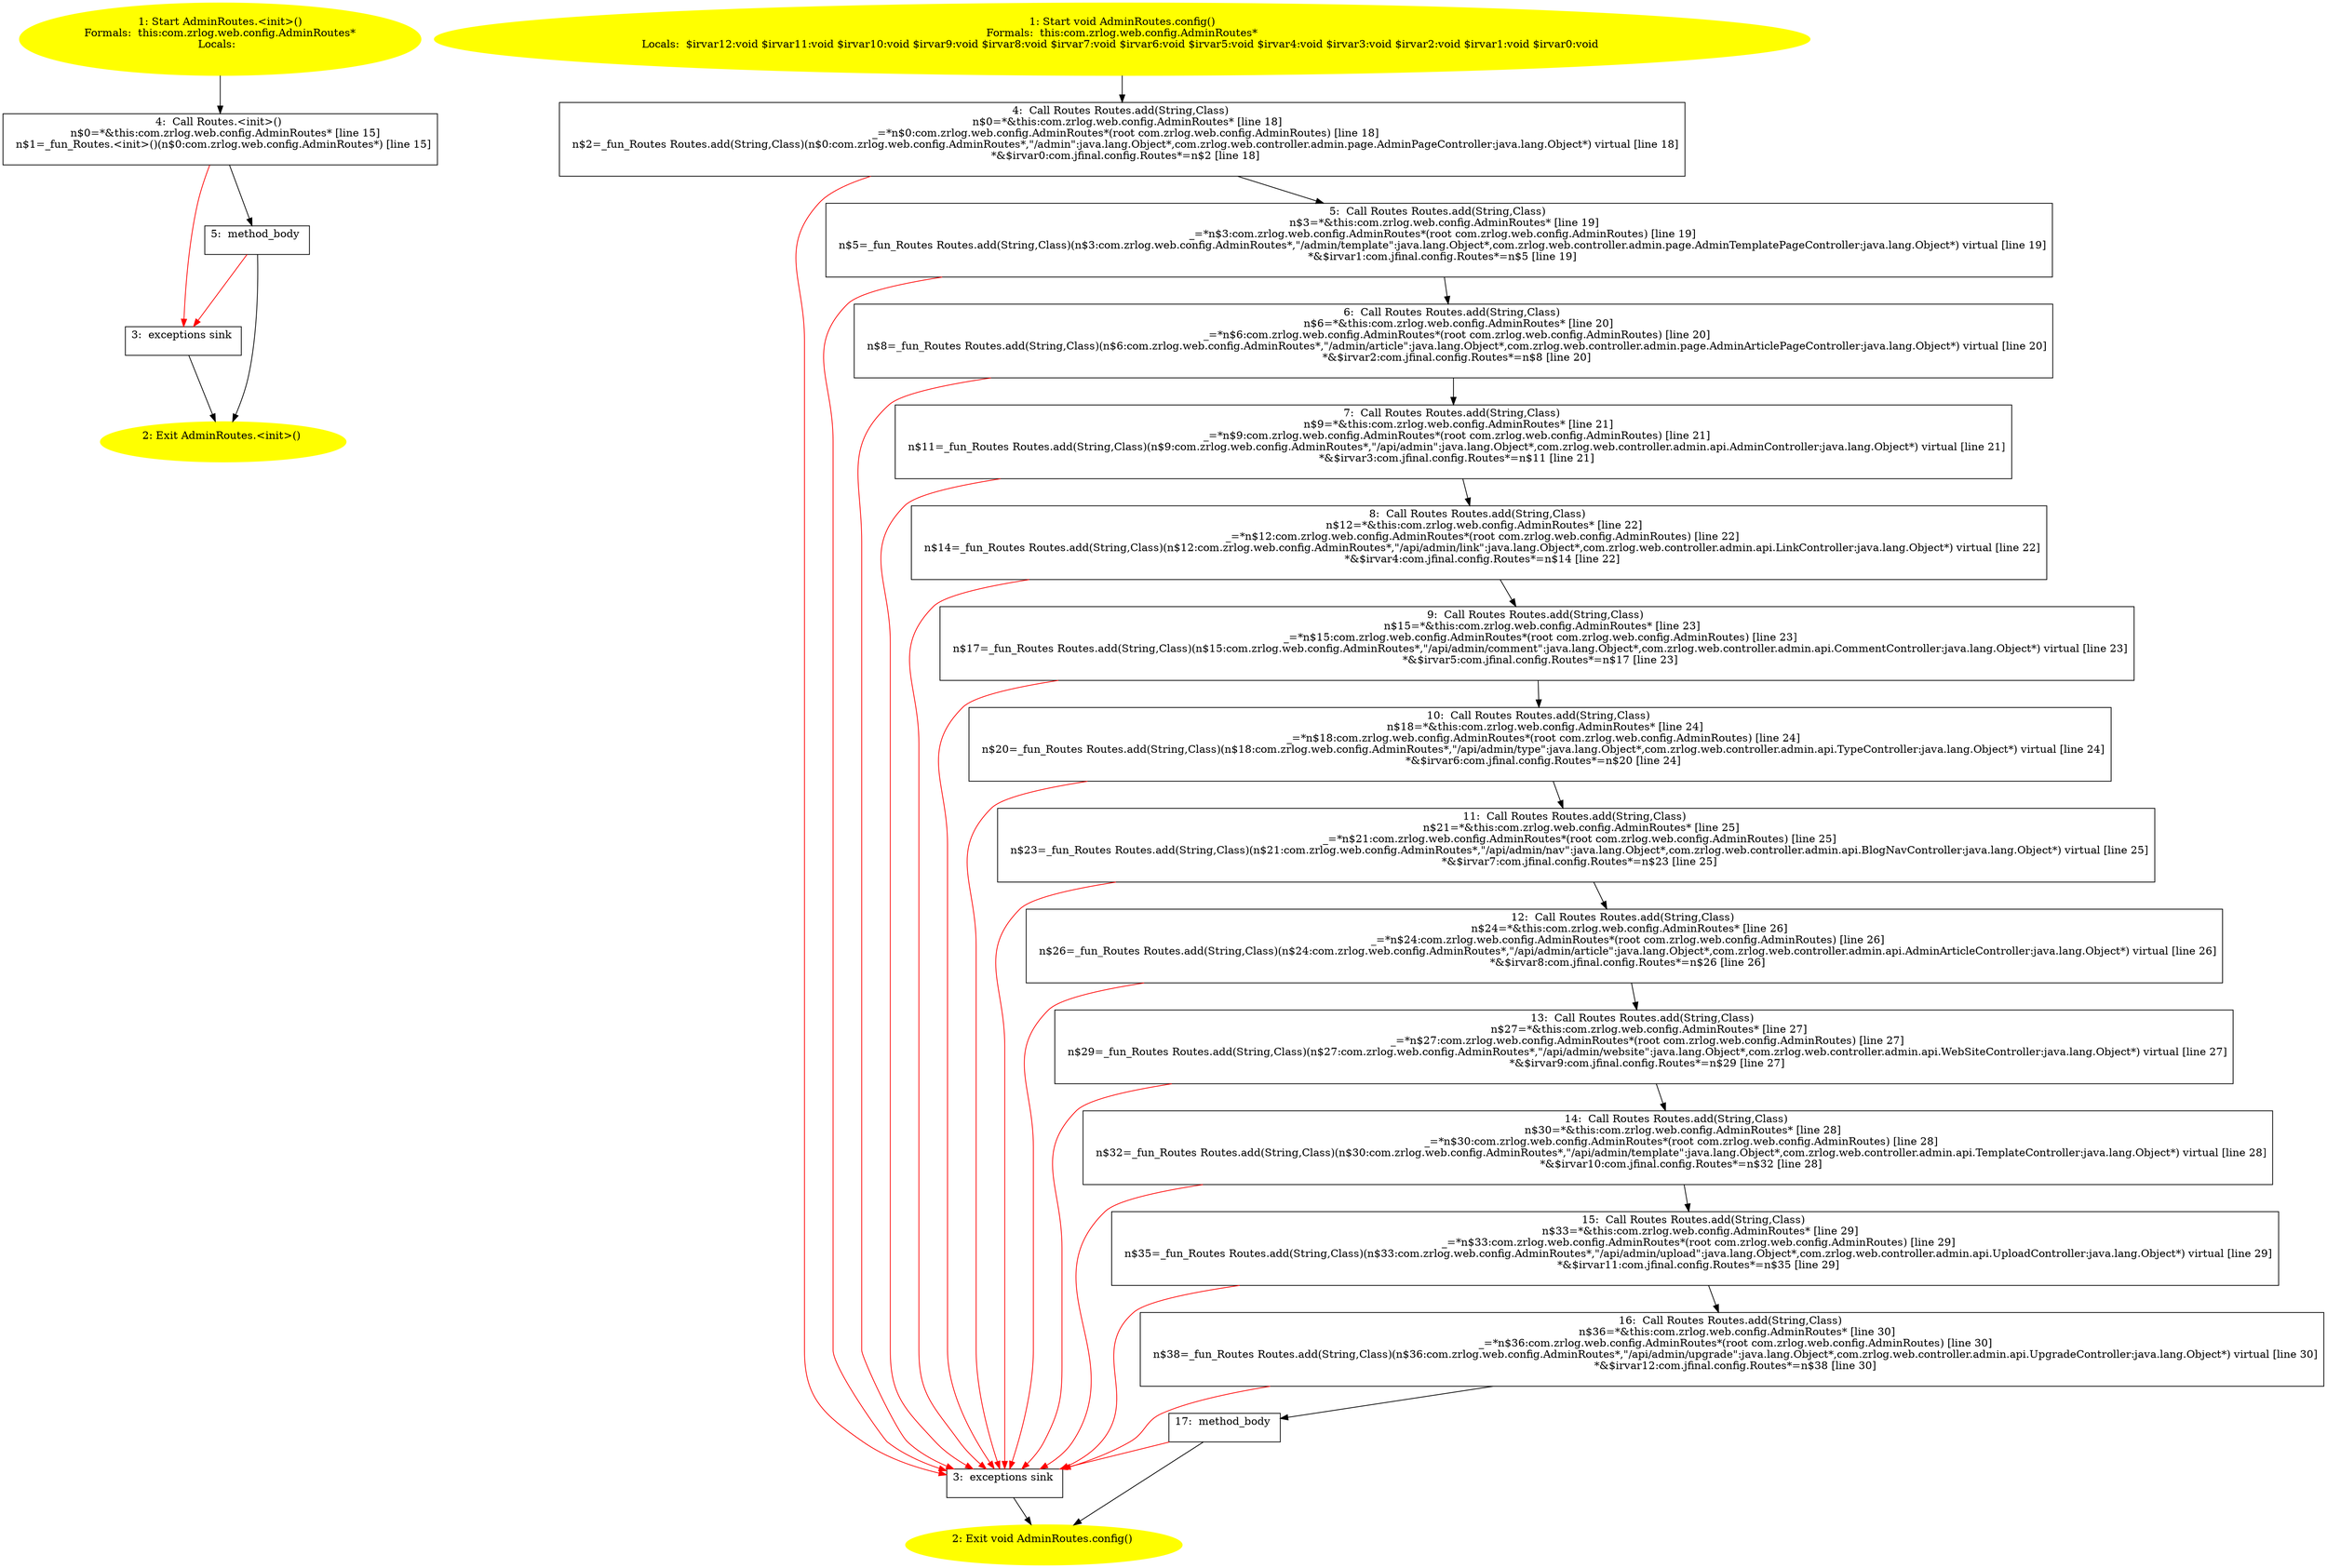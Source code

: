 /* @generated */
digraph cfg {
"com.zrlog.web.config.AdminRoutes.<init>().4795f9115320bd7ee6fc41f5998351f4_1" [label="1: Start AdminRoutes.<init>()\nFormals:  this:com.zrlog.web.config.AdminRoutes*\nLocals:  \n  " color=yellow style=filled]
	

	 "com.zrlog.web.config.AdminRoutes.<init>().4795f9115320bd7ee6fc41f5998351f4_1" -> "com.zrlog.web.config.AdminRoutes.<init>().4795f9115320bd7ee6fc41f5998351f4_4" ;
"com.zrlog.web.config.AdminRoutes.<init>().4795f9115320bd7ee6fc41f5998351f4_2" [label="2: Exit AdminRoutes.<init>() \n  " color=yellow style=filled]
	

"com.zrlog.web.config.AdminRoutes.<init>().4795f9115320bd7ee6fc41f5998351f4_3" [label="3:  exceptions sink \n  " shape="box"]
	

	 "com.zrlog.web.config.AdminRoutes.<init>().4795f9115320bd7ee6fc41f5998351f4_3" -> "com.zrlog.web.config.AdminRoutes.<init>().4795f9115320bd7ee6fc41f5998351f4_2" ;
"com.zrlog.web.config.AdminRoutes.<init>().4795f9115320bd7ee6fc41f5998351f4_4" [label="4:  Call Routes.<init>() \n   n$0=*&this:com.zrlog.web.config.AdminRoutes* [line 15]\n  n$1=_fun_Routes.<init>()(n$0:com.zrlog.web.config.AdminRoutes*) [line 15]\n " shape="box"]
	

	 "com.zrlog.web.config.AdminRoutes.<init>().4795f9115320bd7ee6fc41f5998351f4_4" -> "com.zrlog.web.config.AdminRoutes.<init>().4795f9115320bd7ee6fc41f5998351f4_5" ;
	 "com.zrlog.web.config.AdminRoutes.<init>().4795f9115320bd7ee6fc41f5998351f4_4" -> "com.zrlog.web.config.AdminRoutes.<init>().4795f9115320bd7ee6fc41f5998351f4_3" [color="red" ];
"com.zrlog.web.config.AdminRoutes.<init>().4795f9115320bd7ee6fc41f5998351f4_5" [label="5:  method_body \n  " shape="box"]
	

	 "com.zrlog.web.config.AdminRoutes.<init>().4795f9115320bd7ee6fc41f5998351f4_5" -> "com.zrlog.web.config.AdminRoutes.<init>().4795f9115320bd7ee6fc41f5998351f4_2" ;
	 "com.zrlog.web.config.AdminRoutes.<init>().4795f9115320bd7ee6fc41f5998351f4_5" -> "com.zrlog.web.config.AdminRoutes.<init>().4795f9115320bd7ee6fc41f5998351f4_3" [color="red" ];
"com.zrlog.web.config.AdminRoutes.config():void.444d95173aec057cf2d098d4271096e1_1" [label="1: Start void AdminRoutes.config()\nFormals:  this:com.zrlog.web.config.AdminRoutes*\nLocals:  $irvar12:void $irvar11:void $irvar10:void $irvar9:void $irvar8:void $irvar7:void $irvar6:void $irvar5:void $irvar4:void $irvar3:void $irvar2:void $irvar1:void $irvar0:void \n  " color=yellow style=filled]
	

	 "com.zrlog.web.config.AdminRoutes.config():void.444d95173aec057cf2d098d4271096e1_1" -> "com.zrlog.web.config.AdminRoutes.config():void.444d95173aec057cf2d098d4271096e1_4" ;
"com.zrlog.web.config.AdminRoutes.config():void.444d95173aec057cf2d098d4271096e1_2" [label="2: Exit void AdminRoutes.config() \n  " color=yellow style=filled]
	

"com.zrlog.web.config.AdminRoutes.config():void.444d95173aec057cf2d098d4271096e1_3" [label="3:  exceptions sink \n  " shape="box"]
	

	 "com.zrlog.web.config.AdminRoutes.config():void.444d95173aec057cf2d098d4271096e1_3" -> "com.zrlog.web.config.AdminRoutes.config():void.444d95173aec057cf2d098d4271096e1_2" ;
"com.zrlog.web.config.AdminRoutes.config():void.444d95173aec057cf2d098d4271096e1_4" [label="4:  Call Routes Routes.add(String,Class) \n   n$0=*&this:com.zrlog.web.config.AdminRoutes* [line 18]\n  _=*n$0:com.zrlog.web.config.AdminRoutes*(root com.zrlog.web.config.AdminRoutes) [line 18]\n  n$2=_fun_Routes Routes.add(String,Class)(n$0:com.zrlog.web.config.AdminRoutes*,\"/admin\":java.lang.Object*,com.zrlog.web.controller.admin.page.AdminPageController:java.lang.Object*) virtual [line 18]\n  *&$irvar0:com.jfinal.config.Routes*=n$2 [line 18]\n " shape="box"]
	

	 "com.zrlog.web.config.AdminRoutes.config():void.444d95173aec057cf2d098d4271096e1_4" -> "com.zrlog.web.config.AdminRoutes.config():void.444d95173aec057cf2d098d4271096e1_5" ;
	 "com.zrlog.web.config.AdminRoutes.config():void.444d95173aec057cf2d098d4271096e1_4" -> "com.zrlog.web.config.AdminRoutes.config():void.444d95173aec057cf2d098d4271096e1_3" [color="red" ];
"com.zrlog.web.config.AdminRoutes.config():void.444d95173aec057cf2d098d4271096e1_5" [label="5:  Call Routes Routes.add(String,Class) \n   n$3=*&this:com.zrlog.web.config.AdminRoutes* [line 19]\n  _=*n$3:com.zrlog.web.config.AdminRoutes*(root com.zrlog.web.config.AdminRoutes) [line 19]\n  n$5=_fun_Routes Routes.add(String,Class)(n$3:com.zrlog.web.config.AdminRoutes*,\"/admin/template\":java.lang.Object*,com.zrlog.web.controller.admin.page.AdminTemplatePageController:java.lang.Object*) virtual [line 19]\n  *&$irvar1:com.jfinal.config.Routes*=n$5 [line 19]\n " shape="box"]
	

	 "com.zrlog.web.config.AdminRoutes.config():void.444d95173aec057cf2d098d4271096e1_5" -> "com.zrlog.web.config.AdminRoutes.config():void.444d95173aec057cf2d098d4271096e1_6" ;
	 "com.zrlog.web.config.AdminRoutes.config():void.444d95173aec057cf2d098d4271096e1_5" -> "com.zrlog.web.config.AdminRoutes.config():void.444d95173aec057cf2d098d4271096e1_3" [color="red" ];
"com.zrlog.web.config.AdminRoutes.config():void.444d95173aec057cf2d098d4271096e1_6" [label="6:  Call Routes Routes.add(String,Class) \n   n$6=*&this:com.zrlog.web.config.AdminRoutes* [line 20]\n  _=*n$6:com.zrlog.web.config.AdminRoutes*(root com.zrlog.web.config.AdminRoutes) [line 20]\n  n$8=_fun_Routes Routes.add(String,Class)(n$6:com.zrlog.web.config.AdminRoutes*,\"/admin/article\":java.lang.Object*,com.zrlog.web.controller.admin.page.AdminArticlePageController:java.lang.Object*) virtual [line 20]\n  *&$irvar2:com.jfinal.config.Routes*=n$8 [line 20]\n " shape="box"]
	

	 "com.zrlog.web.config.AdminRoutes.config():void.444d95173aec057cf2d098d4271096e1_6" -> "com.zrlog.web.config.AdminRoutes.config():void.444d95173aec057cf2d098d4271096e1_7" ;
	 "com.zrlog.web.config.AdminRoutes.config():void.444d95173aec057cf2d098d4271096e1_6" -> "com.zrlog.web.config.AdminRoutes.config():void.444d95173aec057cf2d098d4271096e1_3" [color="red" ];
"com.zrlog.web.config.AdminRoutes.config():void.444d95173aec057cf2d098d4271096e1_7" [label="7:  Call Routes Routes.add(String,Class) \n   n$9=*&this:com.zrlog.web.config.AdminRoutes* [line 21]\n  _=*n$9:com.zrlog.web.config.AdminRoutes*(root com.zrlog.web.config.AdminRoutes) [line 21]\n  n$11=_fun_Routes Routes.add(String,Class)(n$9:com.zrlog.web.config.AdminRoutes*,\"/api/admin\":java.lang.Object*,com.zrlog.web.controller.admin.api.AdminController:java.lang.Object*) virtual [line 21]\n  *&$irvar3:com.jfinal.config.Routes*=n$11 [line 21]\n " shape="box"]
	

	 "com.zrlog.web.config.AdminRoutes.config():void.444d95173aec057cf2d098d4271096e1_7" -> "com.zrlog.web.config.AdminRoutes.config():void.444d95173aec057cf2d098d4271096e1_8" ;
	 "com.zrlog.web.config.AdminRoutes.config():void.444d95173aec057cf2d098d4271096e1_7" -> "com.zrlog.web.config.AdminRoutes.config():void.444d95173aec057cf2d098d4271096e1_3" [color="red" ];
"com.zrlog.web.config.AdminRoutes.config():void.444d95173aec057cf2d098d4271096e1_8" [label="8:  Call Routes Routes.add(String,Class) \n   n$12=*&this:com.zrlog.web.config.AdminRoutes* [line 22]\n  _=*n$12:com.zrlog.web.config.AdminRoutes*(root com.zrlog.web.config.AdminRoutes) [line 22]\n  n$14=_fun_Routes Routes.add(String,Class)(n$12:com.zrlog.web.config.AdminRoutes*,\"/api/admin/link\":java.lang.Object*,com.zrlog.web.controller.admin.api.LinkController:java.lang.Object*) virtual [line 22]\n  *&$irvar4:com.jfinal.config.Routes*=n$14 [line 22]\n " shape="box"]
	

	 "com.zrlog.web.config.AdminRoutes.config():void.444d95173aec057cf2d098d4271096e1_8" -> "com.zrlog.web.config.AdminRoutes.config():void.444d95173aec057cf2d098d4271096e1_9" ;
	 "com.zrlog.web.config.AdminRoutes.config():void.444d95173aec057cf2d098d4271096e1_8" -> "com.zrlog.web.config.AdminRoutes.config():void.444d95173aec057cf2d098d4271096e1_3" [color="red" ];
"com.zrlog.web.config.AdminRoutes.config():void.444d95173aec057cf2d098d4271096e1_9" [label="9:  Call Routes Routes.add(String,Class) \n   n$15=*&this:com.zrlog.web.config.AdminRoutes* [line 23]\n  _=*n$15:com.zrlog.web.config.AdminRoutes*(root com.zrlog.web.config.AdminRoutes) [line 23]\n  n$17=_fun_Routes Routes.add(String,Class)(n$15:com.zrlog.web.config.AdminRoutes*,\"/api/admin/comment\":java.lang.Object*,com.zrlog.web.controller.admin.api.CommentController:java.lang.Object*) virtual [line 23]\n  *&$irvar5:com.jfinal.config.Routes*=n$17 [line 23]\n " shape="box"]
	

	 "com.zrlog.web.config.AdminRoutes.config():void.444d95173aec057cf2d098d4271096e1_9" -> "com.zrlog.web.config.AdminRoutes.config():void.444d95173aec057cf2d098d4271096e1_10" ;
	 "com.zrlog.web.config.AdminRoutes.config():void.444d95173aec057cf2d098d4271096e1_9" -> "com.zrlog.web.config.AdminRoutes.config():void.444d95173aec057cf2d098d4271096e1_3" [color="red" ];
"com.zrlog.web.config.AdminRoutes.config():void.444d95173aec057cf2d098d4271096e1_10" [label="10:  Call Routes Routes.add(String,Class) \n   n$18=*&this:com.zrlog.web.config.AdminRoutes* [line 24]\n  _=*n$18:com.zrlog.web.config.AdminRoutes*(root com.zrlog.web.config.AdminRoutes) [line 24]\n  n$20=_fun_Routes Routes.add(String,Class)(n$18:com.zrlog.web.config.AdminRoutes*,\"/api/admin/type\":java.lang.Object*,com.zrlog.web.controller.admin.api.TypeController:java.lang.Object*) virtual [line 24]\n  *&$irvar6:com.jfinal.config.Routes*=n$20 [line 24]\n " shape="box"]
	

	 "com.zrlog.web.config.AdminRoutes.config():void.444d95173aec057cf2d098d4271096e1_10" -> "com.zrlog.web.config.AdminRoutes.config():void.444d95173aec057cf2d098d4271096e1_11" ;
	 "com.zrlog.web.config.AdminRoutes.config():void.444d95173aec057cf2d098d4271096e1_10" -> "com.zrlog.web.config.AdminRoutes.config():void.444d95173aec057cf2d098d4271096e1_3" [color="red" ];
"com.zrlog.web.config.AdminRoutes.config():void.444d95173aec057cf2d098d4271096e1_11" [label="11:  Call Routes Routes.add(String,Class) \n   n$21=*&this:com.zrlog.web.config.AdminRoutes* [line 25]\n  _=*n$21:com.zrlog.web.config.AdminRoutes*(root com.zrlog.web.config.AdminRoutes) [line 25]\n  n$23=_fun_Routes Routes.add(String,Class)(n$21:com.zrlog.web.config.AdminRoutes*,\"/api/admin/nav\":java.lang.Object*,com.zrlog.web.controller.admin.api.BlogNavController:java.lang.Object*) virtual [line 25]\n  *&$irvar7:com.jfinal.config.Routes*=n$23 [line 25]\n " shape="box"]
	

	 "com.zrlog.web.config.AdminRoutes.config():void.444d95173aec057cf2d098d4271096e1_11" -> "com.zrlog.web.config.AdminRoutes.config():void.444d95173aec057cf2d098d4271096e1_12" ;
	 "com.zrlog.web.config.AdminRoutes.config():void.444d95173aec057cf2d098d4271096e1_11" -> "com.zrlog.web.config.AdminRoutes.config():void.444d95173aec057cf2d098d4271096e1_3" [color="red" ];
"com.zrlog.web.config.AdminRoutes.config():void.444d95173aec057cf2d098d4271096e1_12" [label="12:  Call Routes Routes.add(String,Class) \n   n$24=*&this:com.zrlog.web.config.AdminRoutes* [line 26]\n  _=*n$24:com.zrlog.web.config.AdminRoutes*(root com.zrlog.web.config.AdminRoutes) [line 26]\n  n$26=_fun_Routes Routes.add(String,Class)(n$24:com.zrlog.web.config.AdminRoutes*,\"/api/admin/article\":java.lang.Object*,com.zrlog.web.controller.admin.api.AdminArticleController:java.lang.Object*) virtual [line 26]\n  *&$irvar8:com.jfinal.config.Routes*=n$26 [line 26]\n " shape="box"]
	

	 "com.zrlog.web.config.AdminRoutes.config():void.444d95173aec057cf2d098d4271096e1_12" -> "com.zrlog.web.config.AdminRoutes.config():void.444d95173aec057cf2d098d4271096e1_13" ;
	 "com.zrlog.web.config.AdminRoutes.config():void.444d95173aec057cf2d098d4271096e1_12" -> "com.zrlog.web.config.AdminRoutes.config():void.444d95173aec057cf2d098d4271096e1_3" [color="red" ];
"com.zrlog.web.config.AdminRoutes.config():void.444d95173aec057cf2d098d4271096e1_13" [label="13:  Call Routes Routes.add(String,Class) \n   n$27=*&this:com.zrlog.web.config.AdminRoutes* [line 27]\n  _=*n$27:com.zrlog.web.config.AdminRoutes*(root com.zrlog.web.config.AdminRoutes) [line 27]\n  n$29=_fun_Routes Routes.add(String,Class)(n$27:com.zrlog.web.config.AdminRoutes*,\"/api/admin/website\":java.lang.Object*,com.zrlog.web.controller.admin.api.WebSiteController:java.lang.Object*) virtual [line 27]\n  *&$irvar9:com.jfinal.config.Routes*=n$29 [line 27]\n " shape="box"]
	

	 "com.zrlog.web.config.AdminRoutes.config():void.444d95173aec057cf2d098d4271096e1_13" -> "com.zrlog.web.config.AdminRoutes.config():void.444d95173aec057cf2d098d4271096e1_14" ;
	 "com.zrlog.web.config.AdminRoutes.config():void.444d95173aec057cf2d098d4271096e1_13" -> "com.zrlog.web.config.AdminRoutes.config():void.444d95173aec057cf2d098d4271096e1_3" [color="red" ];
"com.zrlog.web.config.AdminRoutes.config():void.444d95173aec057cf2d098d4271096e1_14" [label="14:  Call Routes Routes.add(String,Class) \n   n$30=*&this:com.zrlog.web.config.AdminRoutes* [line 28]\n  _=*n$30:com.zrlog.web.config.AdminRoutes*(root com.zrlog.web.config.AdminRoutes) [line 28]\n  n$32=_fun_Routes Routes.add(String,Class)(n$30:com.zrlog.web.config.AdminRoutes*,\"/api/admin/template\":java.lang.Object*,com.zrlog.web.controller.admin.api.TemplateController:java.lang.Object*) virtual [line 28]\n  *&$irvar10:com.jfinal.config.Routes*=n$32 [line 28]\n " shape="box"]
	

	 "com.zrlog.web.config.AdminRoutes.config():void.444d95173aec057cf2d098d4271096e1_14" -> "com.zrlog.web.config.AdminRoutes.config():void.444d95173aec057cf2d098d4271096e1_15" ;
	 "com.zrlog.web.config.AdminRoutes.config():void.444d95173aec057cf2d098d4271096e1_14" -> "com.zrlog.web.config.AdminRoutes.config():void.444d95173aec057cf2d098d4271096e1_3" [color="red" ];
"com.zrlog.web.config.AdminRoutes.config():void.444d95173aec057cf2d098d4271096e1_15" [label="15:  Call Routes Routes.add(String,Class) \n   n$33=*&this:com.zrlog.web.config.AdminRoutes* [line 29]\n  _=*n$33:com.zrlog.web.config.AdminRoutes*(root com.zrlog.web.config.AdminRoutes) [line 29]\n  n$35=_fun_Routes Routes.add(String,Class)(n$33:com.zrlog.web.config.AdminRoutes*,\"/api/admin/upload\":java.lang.Object*,com.zrlog.web.controller.admin.api.UploadController:java.lang.Object*) virtual [line 29]\n  *&$irvar11:com.jfinal.config.Routes*=n$35 [line 29]\n " shape="box"]
	

	 "com.zrlog.web.config.AdminRoutes.config():void.444d95173aec057cf2d098d4271096e1_15" -> "com.zrlog.web.config.AdminRoutes.config():void.444d95173aec057cf2d098d4271096e1_16" ;
	 "com.zrlog.web.config.AdminRoutes.config():void.444d95173aec057cf2d098d4271096e1_15" -> "com.zrlog.web.config.AdminRoutes.config():void.444d95173aec057cf2d098d4271096e1_3" [color="red" ];
"com.zrlog.web.config.AdminRoutes.config():void.444d95173aec057cf2d098d4271096e1_16" [label="16:  Call Routes Routes.add(String,Class) \n   n$36=*&this:com.zrlog.web.config.AdminRoutes* [line 30]\n  _=*n$36:com.zrlog.web.config.AdminRoutes*(root com.zrlog.web.config.AdminRoutes) [line 30]\n  n$38=_fun_Routes Routes.add(String,Class)(n$36:com.zrlog.web.config.AdminRoutes*,\"/api/admin/upgrade\":java.lang.Object*,com.zrlog.web.controller.admin.api.UpgradeController:java.lang.Object*) virtual [line 30]\n  *&$irvar12:com.jfinal.config.Routes*=n$38 [line 30]\n " shape="box"]
	

	 "com.zrlog.web.config.AdminRoutes.config():void.444d95173aec057cf2d098d4271096e1_16" -> "com.zrlog.web.config.AdminRoutes.config():void.444d95173aec057cf2d098d4271096e1_17" ;
	 "com.zrlog.web.config.AdminRoutes.config():void.444d95173aec057cf2d098d4271096e1_16" -> "com.zrlog.web.config.AdminRoutes.config():void.444d95173aec057cf2d098d4271096e1_3" [color="red" ];
"com.zrlog.web.config.AdminRoutes.config():void.444d95173aec057cf2d098d4271096e1_17" [label="17:  method_body \n  " shape="box"]
	

	 "com.zrlog.web.config.AdminRoutes.config():void.444d95173aec057cf2d098d4271096e1_17" -> "com.zrlog.web.config.AdminRoutes.config():void.444d95173aec057cf2d098d4271096e1_2" ;
	 "com.zrlog.web.config.AdminRoutes.config():void.444d95173aec057cf2d098d4271096e1_17" -> "com.zrlog.web.config.AdminRoutes.config():void.444d95173aec057cf2d098d4271096e1_3" [color="red" ];
}
